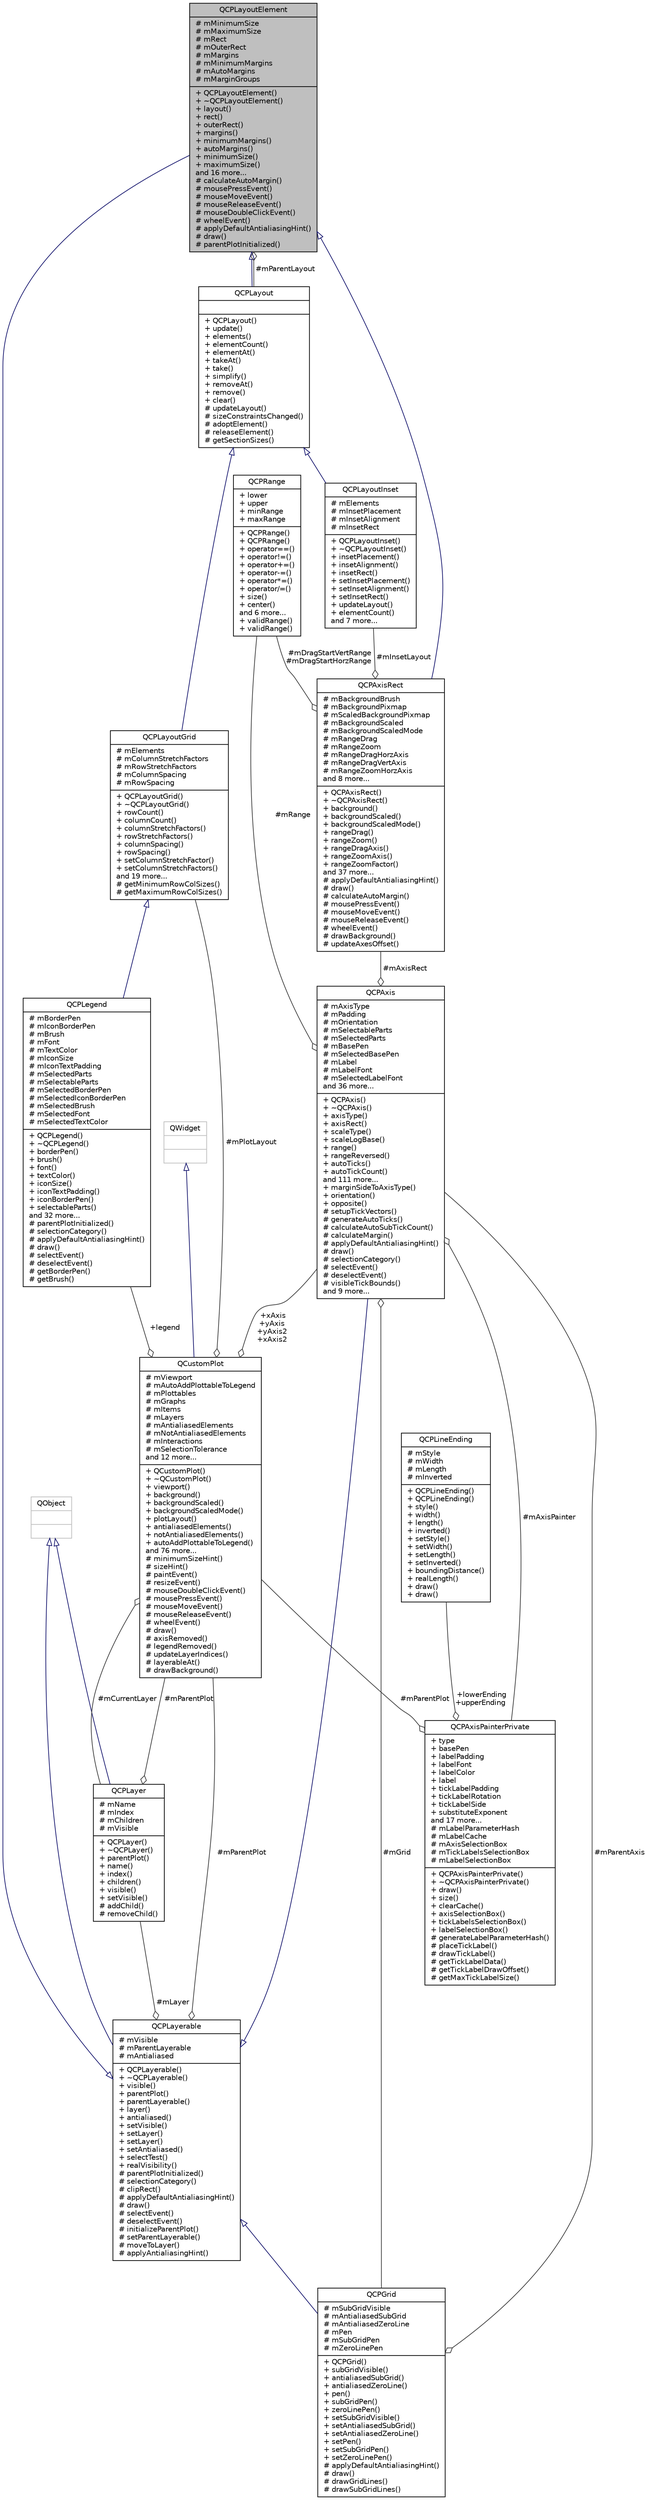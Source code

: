 digraph "QCPLayoutElement"
{
  edge [fontname="Helvetica",fontsize="10",labelfontname="Helvetica",labelfontsize="10"];
  node [fontname="Helvetica",fontsize="10",shape=record];
  Node1 [label="{QCPLayoutElement\n|# mMinimumSize\l# mMaximumSize\l# mRect\l# mOuterRect\l# mMargins\l# mMinimumMargins\l# mAutoMargins\l# mMarginGroups\l|+ QCPLayoutElement()\l+ ~QCPLayoutElement()\l+ layout()\l+ rect()\l+ outerRect()\l+ margins()\l+ minimumMargins()\l+ autoMargins()\l+ minimumSize()\l+ maximumSize()\land 16 more...\l# calculateAutoMargin()\l# mousePressEvent()\l# mouseMoveEvent()\l# mouseReleaseEvent()\l# mouseDoubleClickEvent()\l# wheelEvent()\l# applyDefaultAntialiasingHint()\l# draw()\l# parentPlotInitialized()\l}",height=0.2,width=0.4,color="black", fillcolor="grey75", style="filled", fontcolor="black"];
  Node2 -> Node1 [dir="back",color="midnightblue",fontsize="10",style="solid",arrowtail="onormal",fontname="Helvetica"];
  Node2 [label="{QCPLayerable\n|# mVisible\l# mParentLayerable\l# mAntialiased\l|+ QCPLayerable()\l+ ~QCPLayerable()\l+ visible()\l+ parentPlot()\l+ parentLayerable()\l+ layer()\l+ antialiased()\l+ setVisible()\l+ setLayer()\l+ setLayer()\l+ setAntialiased()\l+ selectTest()\l+ realVisibility()\l# parentPlotInitialized()\l# selectionCategory()\l# clipRect()\l# applyDefaultAntialiasingHint()\l# draw()\l# selectEvent()\l# deselectEvent()\l# initializeParentPlot()\l# setParentLayerable()\l# moveToLayer()\l# applyAntialiasingHint()\l}",height=0.2,width=0.4,color="black", fillcolor="white", style="filled",URL="$class_q_c_p_layerable.html",tooltip="Base class for all drawable objects. "];
  Node3 -> Node2 [dir="back",color="midnightblue",fontsize="10",style="solid",arrowtail="onormal",fontname="Helvetica"];
  Node3 [label="{QObject\n||}",height=0.2,width=0.4,color="grey75", fillcolor="white", style="filled"];
  Node4 -> Node2 [color="grey25",fontsize="10",style="solid",label=" #mLayer" ,arrowhead="odiamond",fontname="Helvetica"];
  Node4 [label="{QCPLayer\n|# mName\l# mIndex\l# mChildren\l# mVisible\l|+ QCPLayer()\l+ ~QCPLayer()\l+ parentPlot()\l+ name()\l+ index()\l+ children()\l+ visible()\l+ setVisible()\l# addChild()\l# removeChild()\l}",height=0.2,width=0.4,color="black", fillcolor="white", style="filled",URL="$class_q_c_p_layer.html",tooltip="A layer that may contain objects, to control the rendering order. "];
  Node3 -> Node4 [dir="back",color="midnightblue",fontsize="10",style="solid",arrowtail="onormal",fontname="Helvetica"];
  Node5 -> Node4 [color="grey25",fontsize="10",style="solid",label=" #mParentPlot" ,arrowhead="odiamond",fontname="Helvetica"];
  Node5 [label="{QCustomPlot\n|# mViewport\l# mAutoAddPlottableToLegend\l# mPlottables\l# mGraphs\l# mItems\l# mLayers\l# mAntialiasedElements\l# mNotAntialiasedElements\l# mInteractions\l# mSelectionTolerance\land 12 more...\l|+ QCustomPlot()\l+ ~QCustomPlot()\l+ viewport()\l+ background()\l+ backgroundScaled()\l+ backgroundScaledMode()\l+ plotLayout()\l+ antialiasedElements()\l+ notAntialiasedElements()\l+ autoAddPlottableToLegend()\land 76 more...\l# minimumSizeHint()\l# sizeHint()\l# paintEvent()\l# resizeEvent()\l# mouseDoubleClickEvent()\l# mousePressEvent()\l# mouseMoveEvent()\l# mouseReleaseEvent()\l# wheelEvent()\l# draw()\l# axisRemoved()\l# legendRemoved()\l# updateLayerIndices()\l# layerableAt()\l# drawBackground()\l}",height=0.2,width=0.4,color="black", fillcolor="white", style="filled",URL="$class_q_custom_plot.html",tooltip="The central class of the library. This is the QWidget which displays the plot and interacts with the ..."];
  Node6 -> Node5 [dir="back",color="midnightblue",fontsize="10",style="solid",arrowtail="onormal",fontname="Helvetica"];
  Node6 [label="{QWidget\n||}",height=0.2,width=0.4,color="grey75", fillcolor="white", style="filled"];
  Node4 -> Node5 [color="grey25",fontsize="10",style="solid",label=" #mCurrentLayer" ,arrowhead="odiamond",fontname="Helvetica"];
  Node7 -> Node5 [color="grey25",fontsize="10",style="solid",label=" #mPlotLayout" ,arrowhead="odiamond",fontname="Helvetica"];
  Node7 [label="{QCPLayoutGrid\n|# mElements\l# mColumnStretchFactors\l# mRowStretchFactors\l# mColumnSpacing\l# mRowSpacing\l|+ QCPLayoutGrid()\l+ ~QCPLayoutGrid()\l+ rowCount()\l+ columnCount()\l+ columnStretchFactors()\l+ rowStretchFactors()\l+ columnSpacing()\l+ rowSpacing()\l+ setColumnStretchFactor()\l+ setColumnStretchFactors()\land 19 more...\l# getMinimumRowColSizes()\l# getMaximumRowColSizes()\l}",height=0.2,width=0.4,color="black", fillcolor="white", style="filled",URL="$class_q_c_p_layout_grid.html",tooltip="A layout that arranges child elements in a grid. "];
  Node8 -> Node7 [dir="back",color="midnightblue",fontsize="10",style="solid",arrowtail="onormal",fontname="Helvetica"];
  Node8 [label="{QCPLayout\n||+ QCPLayout()\l+ update()\l+ elements()\l+ elementCount()\l+ elementAt()\l+ takeAt()\l+ take()\l+ simplify()\l+ removeAt()\l+ remove()\l+ clear()\l# updateLayout()\l# sizeConstraintsChanged()\l# adoptElement()\l# releaseElement()\l# getSectionSizes()\l}",height=0.2,width=0.4,color="black", fillcolor="white", style="filled",URL="$class_q_c_p_layout.html",tooltip="The abstract base class for layouts. "];
  Node1 -> Node8 [dir="back",color="midnightblue",fontsize="10",style="solid",arrowtail="onormal",fontname="Helvetica"];
  Node9 -> Node5 [color="grey25",fontsize="10",style="solid",label=" +xAxis\n+yAxis\n+yAxis2\n+xAxis2" ,arrowhead="odiamond",fontname="Helvetica"];
  Node9 [label="{QCPAxis\n|# mAxisType\l# mPadding\l# mOrientation\l# mSelectableParts\l# mSelectedParts\l# mBasePen\l# mSelectedBasePen\l# mLabel\l# mLabelFont\l# mSelectedLabelFont\land 36 more...\l|+ QCPAxis()\l+ ~QCPAxis()\l+ axisType()\l+ axisRect()\l+ scaleType()\l+ scaleLogBase()\l+ range()\l+ rangeReversed()\l+ autoTicks()\l+ autoTickCount()\land 111 more...\l+ marginSideToAxisType()\l+ orientation()\l+ opposite()\l# setupTickVectors()\l# generateAutoTicks()\l# calculateAutoSubTickCount()\l# calculateMargin()\l# applyDefaultAntialiasingHint()\l# draw()\l# selectionCategory()\l# selectEvent()\l# deselectEvent()\l# visibleTickBounds()\land 9 more...\l}",height=0.2,width=0.4,color="black", fillcolor="white", style="filled",URL="$class_q_c_p_axis.html",tooltip="Manages a single axis inside a QCustomPlot. "];
  Node2 -> Node9 [dir="back",color="midnightblue",fontsize="10",style="solid",arrowtail="onormal",fontname="Helvetica"];
  Node10 -> Node9 [color="grey25",fontsize="10",style="solid",label=" #mRange" ,arrowhead="odiamond",fontname="Helvetica"];
  Node10 [label="{QCPRange\n|+ lower\l+ upper\l+ minRange\l+ maxRange\l|+ QCPRange()\l+ QCPRange()\l+ operator==()\l+ operator!=()\l+ operator+=()\l+ operator-=()\l+ operator*=()\l+ operator/=()\l+ size()\l+ center()\land 6 more...\l+ validRange()\l+ validRange()\l}",height=0.2,width=0.4,color="black", fillcolor="white", style="filled",URL="$class_q_c_p_range.html",tooltip="Represents the range an axis is encompassing. "];
  Node11 -> Node9 [color="grey25",fontsize="10",style="solid",label=" #mAxisPainter" ,arrowhead="odiamond",fontname="Helvetica"];
  Node11 [label="{QCPAxisPainterPrivate\n|+ type\l+ basePen\l+ labelPadding\l+ labelFont\l+ labelColor\l+ label\l+ tickLabelPadding\l+ tickLabelRotation\l+ tickLabelSide\l+ substituteExponent\land 17 more...\l# mLabelParameterHash\l# mLabelCache\l# mAxisSelectionBox\l# mTickLabelsSelectionBox\l# mLabelSelectionBox\l|+ QCPAxisPainterPrivate()\l+ ~QCPAxisPainterPrivate()\l+ draw()\l+ size()\l+ clearCache()\l+ axisSelectionBox()\l+ tickLabelsSelectionBox()\l+ labelSelectionBox()\l# generateLabelParameterHash()\l# placeTickLabel()\l# drawTickLabel()\l# getTickLabelData()\l# getTickLabelDrawOffset()\l# getMaxTickLabelSize()\l}",height=0.2,width=0.4,color="black", fillcolor="white", style="filled",URL="$class_q_c_p_axis_painter_private.html"];
  Node12 -> Node11 [color="grey25",fontsize="10",style="solid",label=" +lowerEnding\n+upperEnding" ,arrowhead="odiamond",fontname="Helvetica"];
  Node12 [label="{QCPLineEnding\n|# mStyle\l# mWidth\l# mLength\l# mInverted\l|+ QCPLineEnding()\l+ QCPLineEnding()\l+ style()\l+ width()\l+ length()\l+ inverted()\l+ setStyle()\l+ setWidth()\l+ setLength()\l+ setInverted()\l+ boundingDistance()\l+ realLength()\l+ draw()\l+ draw()\l}",height=0.2,width=0.4,color="black", fillcolor="white", style="filled",URL="$class_q_c_p_line_ending.html",tooltip="Handles the different ending decorations for line-like items. "];
  Node5 -> Node11 [color="grey25",fontsize="10",style="solid",label=" #mParentPlot" ,arrowhead="odiamond",fontname="Helvetica"];
  Node13 -> Node9 [color="grey25",fontsize="10",style="solid",label=" #mGrid" ,arrowhead="odiamond",fontname="Helvetica"];
  Node13 [label="{QCPGrid\n|# mSubGridVisible\l# mAntialiasedSubGrid\l# mAntialiasedZeroLine\l# mPen\l# mSubGridPen\l# mZeroLinePen\l|+ QCPGrid()\l+ subGridVisible()\l+ antialiasedSubGrid()\l+ antialiasedZeroLine()\l+ pen()\l+ subGridPen()\l+ zeroLinePen()\l+ setSubGridVisible()\l+ setAntialiasedSubGrid()\l+ setAntialiasedZeroLine()\l+ setPen()\l+ setSubGridPen()\l+ setZeroLinePen()\l# applyDefaultAntialiasingHint()\l# draw()\l# drawGridLines()\l# drawSubGridLines()\l}",height=0.2,width=0.4,color="black", fillcolor="white", style="filled",URL="$class_q_c_p_grid.html",tooltip="Responsible for drawing the grid of a QCPAxis. "];
  Node2 -> Node13 [dir="back",color="midnightblue",fontsize="10",style="solid",arrowtail="onormal",fontname="Helvetica"];
  Node9 -> Node13 [color="grey25",fontsize="10",style="solid",label=" #mParentAxis" ,arrowhead="odiamond",fontname="Helvetica"];
  Node14 -> Node9 [color="grey25",fontsize="10",style="solid",label=" #mAxisRect" ,arrowhead="odiamond",fontname="Helvetica"];
  Node14 [label="{QCPAxisRect\n|# mBackgroundBrush\l# mBackgroundPixmap\l# mScaledBackgroundPixmap\l# mBackgroundScaled\l# mBackgroundScaledMode\l# mRangeDrag\l# mRangeZoom\l# mRangeDragHorzAxis\l# mRangeDragVertAxis\l# mRangeZoomHorzAxis\land 8 more...\l|+ QCPAxisRect()\l+ ~QCPAxisRect()\l+ background()\l+ backgroundScaled()\l+ backgroundScaledMode()\l+ rangeDrag()\l+ rangeZoom()\l+ rangeDragAxis()\l+ rangeZoomAxis()\l+ rangeZoomFactor()\land 37 more...\l# applyDefaultAntialiasingHint()\l# draw()\l# calculateAutoMargin()\l# mousePressEvent()\l# mouseMoveEvent()\l# mouseReleaseEvent()\l# wheelEvent()\l# drawBackground()\l# updateAxesOffset()\l}",height=0.2,width=0.4,color="black", fillcolor="white", style="filled",URL="$class_q_c_p_axis_rect.html",tooltip="Holds multiple axes and arranges them in a rectangular shape. "];
  Node1 -> Node14 [dir="back",color="midnightblue",fontsize="10",style="solid",arrowtail="onormal",fontname="Helvetica"];
  Node15 -> Node14 [color="grey25",fontsize="10",style="solid",label=" #mInsetLayout" ,arrowhead="odiamond",fontname="Helvetica"];
  Node15 [label="{QCPLayoutInset\n|# mElements\l# mInsetPlacement\l# mInsetAlignment\l# mInsetRect\l|+ QCPLayoutInset()\l+ ~QCPLayoutInset()\l+ insetPlacement()\l+ insetAlignment()\l+ insetRect()\l+ setInsetPlacement()\l+ setInsetAlignment()\l+ setInsetRect()\l+ updateLayout()\l+ elementCount()\land 7 more...\l}",height=0.2,width=0.4,color="black", fillcolor="white", style="filled",URL="$class_q_c_p_layout_inset.html",tooltip="A layout that places child elements aligned to the border or arbitrarily positioned. "];
  Node8 -> Node15 [dir="back",color="midnightblue",fontsize="10",style="solid",arrowtail="onormal",fontname="Helvetica"];
  Node10 -> Node14 [color="grey25",fontsize="10",style="solid",label=" #mDragStartVertRange\n#mDragStartHorzRange" ,arrowhead="odiamond",fontname="Helvetica"];
  Node16 -> Node5 [color="grey25",fontsize="10",style="solid",label=" +legend" ,arrowhead="odiamond",fontname="Helvetica"];
  Node16 [label="{QCPLegend\n|# mBorderPen\l# mIconBorderPen\l# mBrush\l# mFont\l# mTextColor\l# mIconSize\l# mIconTextPadding\l# mSelectedParts\l# mSelectableParts\l# mSelectedBorderPen\l# mSelectedIconBorderPen\l# mSelectedBrush\l# mSelectedFont\l# mSelectedTextColor\l|+ QCPLegend()\l+ ~QCPLegend()\l+ borderPen()\l+ brush()\l+ font()\l+ textColor()\l+ iconSize()\l+ iconTextPadding()\l+ iconBorderPen()\l+ selectableParts()\land 32 more...\l# parentPlotInitialized()\l# selectionCategory()\l# applyDefaultAntialiasingHint()\l# draw()\l# selectEvent()\l# deselectEvent()\l# getBorderPen()\l# getBrush()\l}",height=0.2,width=0.4,color="black", fillcolor="white", style="filled",URL="$class_q_c_p_legend.html",tooltip="Manages a legend inside a QCustomPlot. "];
  Node7 -> Node16 [dir="back",color="midnightblue",fontsize="10",style="solid",arrowtail="onormal",fontname="Helvetica"];
  Node5 -> Node2 [color="grey25",fontsize="10",style="solid",label=" #mParentPlot" ,arrowhead="odiamond",fontname="Helvetica"];
  Node8 -> Node1 [color="grey25",fontsize="10",style="solid",label=" #mParentLayout" ,arrowhead="odiamond",fontname="Helvetica"];
}
